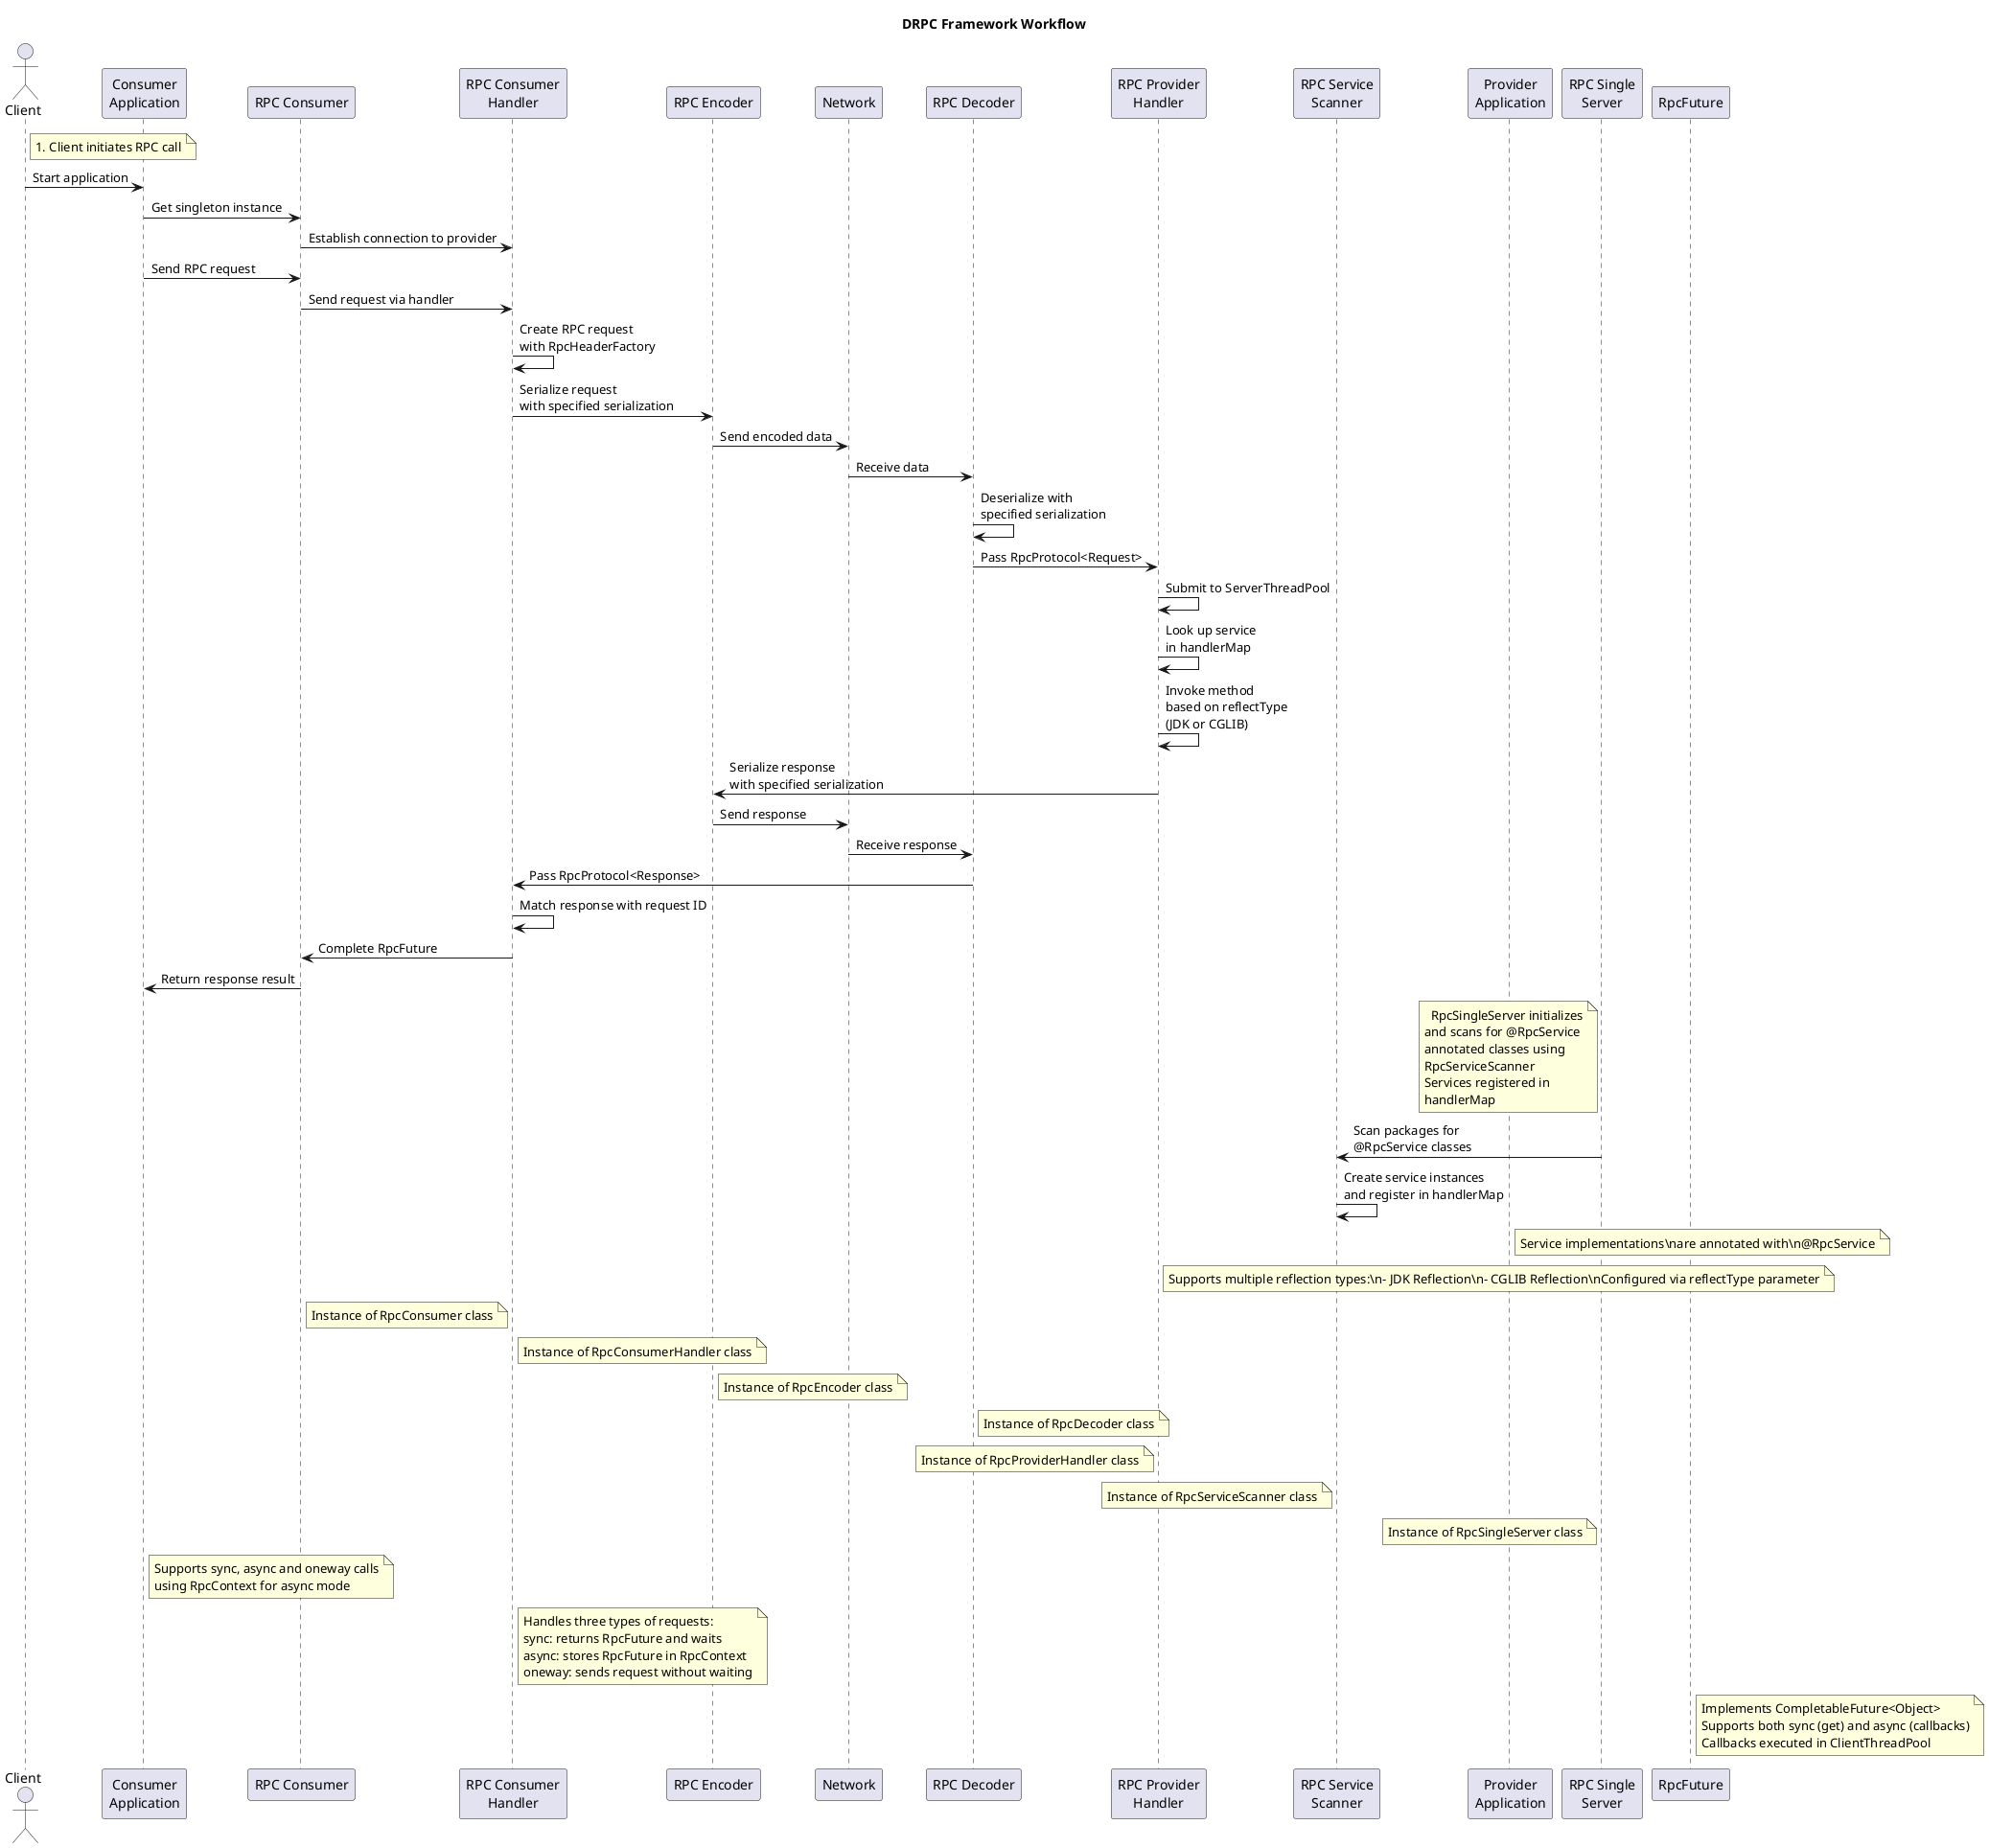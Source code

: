 @startuml
title DRPC Framework Workflow

actor "Client" as client
participant "Consumer\nApplication" as consumer
participant "RPC Consumer" as rpcConsumer
participant "RPC Consumer\nHandler" as consumerHandler
participant "RPC Encoder" as encoder
participant "Network" as network
participant "RPC Decoder" as decoder
participant "RPC Provider\nHandler" as providerHandler
participant "RPC Service\nScanner" as svcScanner
participant "Provider\nApplication" as provider
participant "RPC Single\nServer" as rpcServer

note right of client
  1. Client initiates RPC call
end note

client -> consumer : Start application
consumer -> rpcConsumer : Get singleton instance
rpcConsumer -> consumerHandler : Establish connection to provider
consumer -> rpcConsumer : Send RPC request
rpcConsumer -> consumerHandler : Send request via handler
consumerHandler -> consumerHandler : Create RPC request\nwith RpcHeaderFactory
consumerHandler -> encoder : Serialize request\nwith specified serialization
encoder -> network : Send encoded data
network -> decoder : Receive data
decoder -> decoder : Deserialize with\nspecified serialization
decoder -> providerHandler : Pass RpcProtocol<Request>
providerHandler -> providerHandler : Submit to ServerThreadPool
providerHandler -> providerHandler : Look up service\nin handlerMap
providerHandler -> providerHandler : Invoke method\nbased on reflectType\n(JDK or CGLIB)
providerHandler -> encoder : Serialize response\nwith specified serialization
encoder -> network : Send response
network -> decoder : Receive response
decoder -> consumerHandler : Pass RpcProtocol<Response>
consumerHandler -> consumerHandler : Match response with request ID
consumerHandler -> rpcConsumer : Complete RpcFuture
rpcConsumer -> consumer : Return response result

note left of rpcServer
  RpcSingleServer initializes
and scans for @RpcService
annotated classes using
RpcServiceScanner
Services registered in
handlerMap
end note

rpcServer -> svcScanner : Scan packages for\n@RpcService classes
svcScanner -> svcScanner : Create service instances\nand register in handlerMap

note right of provider
  Service implementations\nare annotated with\n@RpcService
end note

note right of providerHandler
  Supports multiple reflection types:\n- JDK Reflection\n- CGLIB Reflection\nConfigured via reflectType parameter
end note

' Relationship between workflow and core classes
note right of rpcConsumer
  Instance of RpcConsumer class
end note

note right of consumerHandler
  Instance of RpcConsumerHandler class
end note

note right of encoder
  Instance of RpcEncoder class
end note

note right of decoder
  Instance of RpcDecoder class
end note

note left of providerHandler
  Instance of RpcProviderHandler class
end note

note left of svcScanner
  Instance of RpcServiceScanner class
end note

note left of rpcServer
  Instance of RpcSingleServer class
end note

' New features for async and oneway calls
note right of consumer
  Supports sync, async and oneway calls
  using RpcContext for async mode
end note

note right of consumerHandler
  Handles three types of requests:
  sync: returns RpcFuture and waits
  async: stores RpcFuture in RpcContext
  oneway: sends request without waiting
end note

note right of RpcFuture
  Implements CompletableFuture<Object>
  Supports both sync (get) and async (callbacks)
  Callbacks executed in ClientThreadPool
end note

@enduml